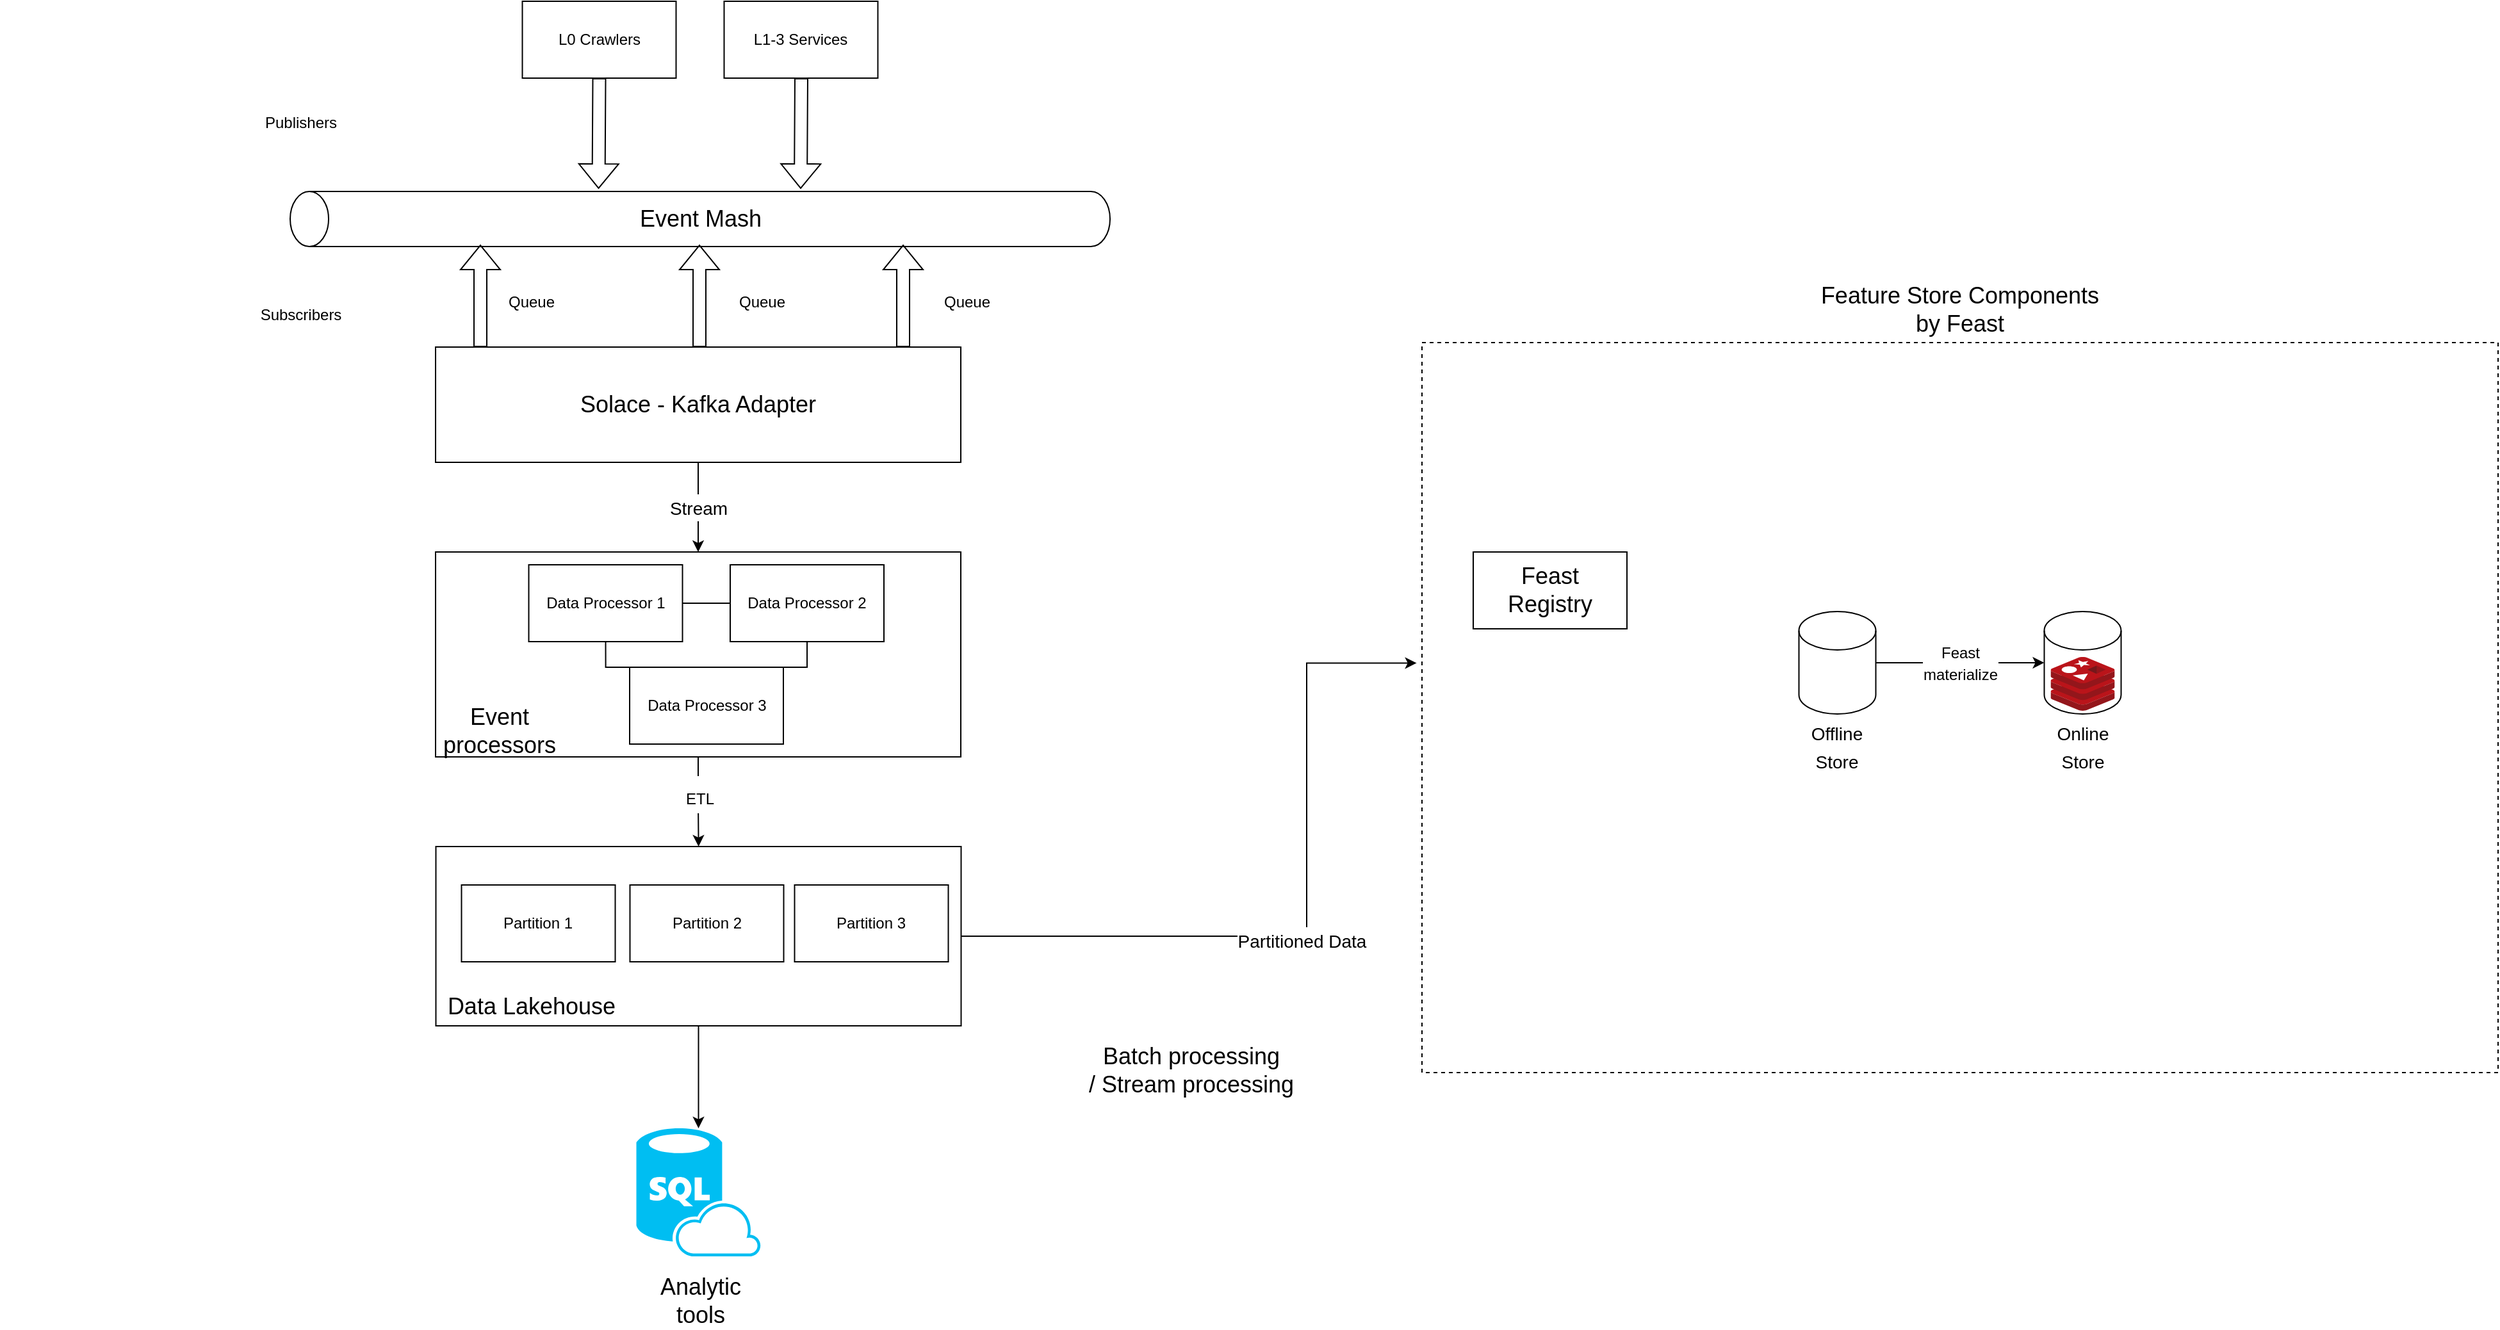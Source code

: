<mxfile version="20.5.1" type="github">
  <diagram id="a7gbFWGGzf8Zfr4ufiJH" name="Page-1">
    <mxGraphModel dx="1426" dy="1320" grid="1" gridSize="10" guides="1" tooltips="1" connect="1" arrows="1" fold="1" page="1" pageScale="1" pageWidth="1654" pageHeight="1169" math="0" shadow="0">
      <root>
        <mxCell id="0" />
        <mxCell id="1" parent="0" />
        <mxCell id="3eLNF5xgnCl6N7QSNLwA-77" value="" style="rounded=0;whiteSpace=wrap;html=1;fontSize=18;dashed=1;" vertex="1" parent="1">
          <mxGeometry x="1280" y="296.47" width="840" height="570" as="geometry" />
        </mxCell>
        <mxCell id="3eLNF5xgnCl6N7QSNLwA-1" value="" style="shape=cylinder3;whiteSpace=wrap;html=1;boundedLbl=1;backgroundOutline=1;size=15;rotation=-90;" vertex="1" parent="1">
          <mxGeometry x="695" y="-120" width="43" height="640" as="geometry" />
        </mxCell>
        <mxCell id="3eLNF5xgnCl6N7QSNLwA-2" value="&lt;font style=&quot;font-size: 18px;&quot;&gt;Event Mash&lt;/font&gt;" style="text;html=1;strokeColor=none;fillColor=none;align=center;verticalAlign=middle;whiteSpace=wrap;rounded=0;" vertex="1" parent="1">
          <mxGeometry x="647.25" y="187.5" width="139.5" height="25" as="geometry" />
        </mxCell>
        <mxCell id="3eLNF5xgnCl6N7QSNLwA-3" value="" style="shape=flexArrow;endArrow=classic;html=1;rounded=0;" edge="1" parent="1">
          <mxGeometry width="50" height="50" relative="1" as="geometry">
            <mxPoint x="545" y="300" as="sourcePoint" />
            <mxPoint x="545" y="220" as="targetPoint" />
          </mxGeometry>
        </mxCell>
        <mxCell id="3eLNF5xgnCl6N7QSNLwA-4" value="Queue" style="text;html=1;strokeColor=none;fillColor=none;align=center;verticalAlign=middle;whiteSpace=wrap;rounded=0;" vertex="1" parent="1">
          <mxGeometry x="555" y="250" width="60" height="30" as="geometry" />
        </mxCell>
        <mxCell id="3eLNF5xgnCl6N7QSNLwA-5" value="" style="shape=flexArrow;endArrow=classic;html=1;rounded=0;" edge="1" parent="1">
          <mxGeometry width="50" height="50" relative="1" as="geometry">
            <mxPoint x="716" y="300" as="sourcePoint" />
            <mxPoint x="716" y="220" as="targetPoint" />
          </mxGeometry>
        </mxCell>
        <mxCell id="3eLNF5xgnCl6N7QSNLwA-6" value="Queue" style="text;html=1;strokeColor=none;fillColor=none;align=center;verticalAlign=middle;whiteSpace=wrap;rounded=0;" vertex="1" parent="1">
          <mxGeometry x="895" y="250" width="60" height="30" as="geometry" />
        </mxCell>
        <mxCell id="3eLNF5xgnCl6N7QSNLwA-7" value="" style="shape=flexArrow;endArrow=classic;html=1;rounded=0;" edge="1" parent="1">
          <mxGeometry width="50" height="50" relative="1" as="geometry">
            <mxPoint x="875" y="300" as="sourcePoint" />
            <mxPoint x="875" y="220" as="targetPoint" />
          </mxGeometry>
        </mxCell>
        <mxCell id="3eLNF5xgnCl6N7QSNLwA-8" value="Queue" style="text;html=1;strokeColor=none;fillColor=none;align=center;verticalAlign=middle;whiteSpace=wrap;rounded=0;" vertex="1" parent="1">
          <mxGeometry x="735" y="250" width="60" height="30" as="geometry" />
        </mxCell>
        <mxCell id="3eLNF5xgnCl6N7QSNLwA-9" value="" style="shape=image;verticalLabelPosition=bottom;labelBackgroundColor=default;verticalAlign=top;aspect=fixed;imageAspect=0;image=https://solace.com/wp-content/uploads/2019/01/Solace-logo-green.png;" vertex="1" parent="1">
          <mxGeometry x="1055" y="176.47" width="170" height="47.07" as="geometry" />
        </mxCell>
        <mxCell id="3eLNF5xgnCl6N7QSNLwA-10" value="L0 Crawlers" style="rounded=0;whiteSpace=wrap;html=1;" vertex="1" parent="1">
          <mxGeometry x="577.75" y="30" width="120" height="60" as="geometry" />
        </mxCell>
        <mxCell id="3eLNF5xgnCl6N7QSNLwA-11" value="L1-3 Services" style="rounded=0;whiteSpace=wrap;html=1;" vertex="1" parent="1">
          <mxGeometry x="735.25" y="30" width="120" height="60" as="geometry" />
        </mxCell>
        <mxCell id="3eLNF5xgnCl6N7QSNLwA-12" value="" style="shape=flexArrow;endArrow=classic;html=1;rounded=0;exitX=0.5;exitY=1;exitDx=0;exitDy=0;" edge="1" parent="1" source="3eLNF5xgnCl6N7QSNLwA-10">
          <mxGeometry width="50" height="50" relative="1" as="geometry">
            <mxPoint x="637.25" y="76.47" as="sourcePoint" />
            <mxPoint x="637.25" y="176.47" as="targetPoint" />
          </mxGeometry>
        </mxCell>
        <mxCell id="3eLNF5xgnCl6N7QSNLwA-13" value="" style="shape=flexArrow;endArrow=classic;html=1;rounded=0;exitX=0.5;exitY=1;exitDx=0;exitDy=0;" edge="1" parent="1">
          <mxGeometry width="50" height="50" relative="1" as="geometry">
            <mxPoint x="795.5" y="90" as="sourcePoint" />
            <mxPoint x="795" y="176.47" as="targetPoint" />
          </mxGeometry>
        </mxCell>
        <mxCell id="3eLNF5xgnCl6N7QSNLwA-46" style="edgeStyle=orthogonalEdgeStyle;rounded=0;orthogonalLoop=1;jettySize=auto;html=1;exitX=0.5;exitY=1;exitDx=0;exitDy=0;endArrow=classic;endFill=1;" edge="1" parent="1" source="3eLNF5xgnCl6N7QSNLwA-14" target="3eLNF5xgnCl6N7QSNLwA-45">
          <mxGeometry relative="1" as="geometry" />
        </mxCell>
        <mxCell id="3eLNF5xgnCl6N7QSNLwA-58" value="&lt;font style=&quot;font-size: 12px;&quot;&gt;ETL&lt;/font&gt;" style="edgeLabel;html=1;align=center;verticalAlign=middle;resizable=0;points=[];fontSize=24;" vertex="1" connectable="0" parent="3eLNF5xgnCl6N7QSNLwA-46">
          <mxGeometry x="-0.182" y="1" relative="1" as="geometry">
            <mxPoint as="offset" />
          </mxGeometry>
        </mxCell>
        <mxCell id="3eLNF5xgnCl6N7QSNLwA-14" value="" style="rounded=0;whiteSpace=wrap;html=1;" vertex="1" parent="1">
          <mxGeometry x="510" y="460" width="410" height="160" as="geometry" />
        </mxCell>
        <mxCell id="3eLNF5xgnCl6N7QSNLwA-23" style="edgeStyle=orthogonalEdgeStyle;rounded=0;orthogonalLoop=1;jettySize=auto;html=1;exitX=1;exitY=0.5;exitDx=0;exitDy=0;endArrow=none;endFill=0;" edge="1" parent="1" source="3eLNF5xgnCl6N7QSNLwA-15" target="3eLNF5xgnCl6N7QSNLwA-16">
          <mxGeometry relative="1" as="geometry" />
        </mxCell>
        <mxCell id="3eLNF5xgnCl6N7QSNLwA-24" style="edgeStyle=orthogonalEdgeStyle;rounded=0;orthogonalLoop=1;jettySize=auto;html=1;exitX=0.5;exitY=1;exitDx=0;exitDy=0;entryX=0.5;entryY=0;entryDx=0;entryDy=0;endArrow=none;endFill=0;" edge="1" parent="1" source="3eLNF5xgnCl6N7QSNLwA-15" target="3eLNF5xgnCl6N7QSNLwA-17">
          <mxGeometry relative="1" as="geometry" />
        </mxCell>
        <mxCell id="3eLNF5xgnCl6N7QSNLwA-15" value="Data Processor 1" style="rounded=0;whiteSpace=wrap;html=1;" vertex="1" parent="1">
          <mxGeometry x="582.75" y="470" width="120" height="60" as="geometry" />
        </mxCell>
        <mxCell id="3eLNF5xgnCl6N7QSNLwA-25" style="edgeStyle=orthogonalEdgeStyle;rounded=0;orthogonalLoop=1;jettySize=auto;html=1;exitX=0.5;exitY=1;exitDx=0;exitDy=0;entryX=0.821;entryY=0;entryDx=0;entryDy=0;entryPerimeter=0;endArrow=none;endFill=0;" edge="1" parent="1" source="3eLNF5xgnCl6N7QSNLwA-16" target="3eLNF5xgnCl6N7QSNLwA-17">
          <mxGeometry relative="1" as="geometry" />
        </mxCell>
        <mxCell id="3eLNF5xgnCl6N7QSNLwA-16" value="Data Processor 2" style="rounded=0;whiteSpace=wrap;html=1;" vertex="1" parent="1">
          <mxGeometry x="740" y="470" width="120" height="60" as="geometry" />
        </mxCell>
        <mxCell id="3eLNF5xgnCl6N7QSNLwA-17" value="Data Processor 3" style="rounded=0;whiteSpace=wrap;html=1;" vertex="1" parent="1">
          <mxGeometry x="661.5" y="550" width="120" height="60" as="geometry" />
        </mxCell>
        <mxCell id="3eLNF5xgnCl6N7QSNLwA-19" value="Publishers" style="text;html=1;strokeColor=none;fillColor=none;align=center;verticalAlign=middle;whiteSpace=wrap;rounded=0;" vertex="1" parent="1">
          <mxGeometry x="375" y="110" width="60" height="30" as="geometry" />
        </mxCell>
        <mxCell id="3eLNF5xgnCl6N7QSNLwA-20" value="Subscribers" style="text;html=1;strokeColor=none;fillColor=none;align=center;verticalAlign=middle;whiteSpace=wrap;rounded=0;" vertex="1" parent="1">
          <mxGeometry x="375" y="260" width="60" height="30" as="geometry" />
        </mxCell>
        <mxCell id="3eLNF5xgnCl6N7QSNLwA-28" value="&lt;font style=&quot;font-size: 18px;&quot;&gt;Event&lt;br&gt;processors&lt;/font&gt;" style="text;html=1;strokeColor=none;fillColor=none;align=center;verticalAlign=middle;whiteSpace=wrap;rounded=0;" vertex="1" parent="1">
          <mxGeometry x="485.25" y="585" width="150" height="30" as="geometry" />
        </mxCell>
        <mxCell id="3eLNF5xgnCl6N7QSNLwA-33" value="" style="shape=image;verticalLabelPosition=bottom;labelBackgroundColor=default;verticalAlign=top;aspect=fixed;imageAspect=0;image=https://avatars.githubusercontent.com/u/57027613?s=280&amp;v=4;" vertex="1" parent="1">
          <mxGeometry x="2000" y="176.47" width="110" height="110" as="geometry" />
        </mxCell>
        <mxCell id="3eLNF5xgnCl6N7QSNLwA-84" style="edgeStyle=orthogonalEdgeStyle;rounded=0;orthogonalLoop=1;jettySize=auto;html=1;exitX=1;exitY=0.5;exitDx=0;exitDy=0;entryX=-0.005;entryY=0.439;entryDx=0;entryDy=0;entryPerimeter=0;fontSize=18;startArrow=none;startFill=0;endArrow=classic;endFill=1;" edge="1" parent="1" source="3eLNF5xgnCl6N7QSNLwA-45" target="3eLNF5xgnCl6N7QSNLwA-77">
          <mxGeometry relative="1" as="geometry">
            <Array as="points">
              <mxPoint x="1190" y="760" />
              <mxPoint x="1190" y="547" />
            </Array>
          </mxGeometry>
        </mxCell>
        <mxCell id="3eLNF5xgnCl6N7QSNLwA-85" value="&lt;font style=&quot;font-size: 14px;&quot;&gt;Partitioned Data&lt;/font&gt;" style="edgeLabel;html=1;align=center;verticalAlign=middle;resizable=0;points=[];fontSize=18;" vertex="1" connectable="0" parent="3eLNF5xgnCl6N7QSNLwA-84">
          <mxGeometry x="-0.076" y="-3" relative="1" as="geometry">
            <mxPoint x="2" as="offset" />
          </mxGeometry>
        </mxCell>
        <mxCell id="3eLNF5xgnCl6N7QSNLwA-89" style="edgeStyle=orthogonalEdgeStyle;rounded=0;orthogonalLoop=1;jettySize=auto;html=1;fontSize=18;startArrow=none;startFill=0;endArrow=classic;endFill=1;" edge="1" parent="1" source="3eLNF5xgnCl6N7QSNLwA-45" target="3eLNF5xgnCl6N7QSNLwA-88">
          <mxGeometry relative="1" as="geometry" />
        </mxCell>
        <mxCell id="3eLNF5xgnCl6N7QSNLwA-45" value="" style="rounded=0;whiteSpace=wrap;html=1;" vertex="1" parent="1">
          <mxGeometry x="510.25" y="690" width="410" height="140" as="geometry" />
        </mxCell>
        <mxCell id="3eLNF5xgnCl6N7QSNLwA-47" value="Partition 1" style="rounded=0;whiteSpace=wrap;html=1;" vertex="1" parent="1">
          <mxGeometry x="530.25" y="720" width="120" height="60" as="geometry" />
        </mxCell>
        <mxCell id="3eLNF5xgnCl6N7QSNLwA-48" value="Partition 2" style="rounded=0;whiteSpace=wrap;html=1;" vertex="1" parent="1">
          <mxGeometry x="661.75" y="720" width="120" height="60" as="geometry" />
        </mxCell>
        <mxCell id="3eLNF5xgnCl6N7QSNLwA-49" value="Partition 3" style="rounded=0;whiteSpace=wrap;html=1;" vertex="1" parent="1">
          <mxGeometry x="790.25" y="720" width="120" height="60" as="geometry" />
        </mxCell>
        <mxCell id="3eLNF5xgnCl6N7QSNLwA-50" value="&lt;font style=&quot;font-size: 18px;&quot;&gt;Data Lakehouse&lt;/font&gt;" style="text;html=1;strokeColor=none;fillColor=none;align=center;verticalAlign=middle;whiteSpace=wrap;rounded=0;" vertex="1" parent="1">
          <mxGeometry x="510.25" y="800" width="149.75" height="30" as="geometry" />
        </mxCell>
        <mxCell id="3eLNF5xgnCl6N7QSNLwA-53" value="" style="shape=image;verticalLabelPosition=bottom;labelBackgroundColor=default;verticalAlign=top;aspect=fixed;imageAspect=0;image=https://upload.wikimedia.org/wikipedia/commons/thumb/4/47/Apache_Parquet_logo.svg/2560px-Apache_Parquet_logo.svg.png;" vertex="1" parent="1">
          <mxGeometry x="790.25" y="800" width="120" height="24.46" as="geometry" />
        </mxCell>
        <mxCell id="3eLNF5xgnCl6N7QSNLwA-54" value="" style="shape=image;verticalLabelPosition=bottom;labelBackgroundColor=default;verticalAlign=top;aspect=fixed;imageAspect=0;image=https://blog.knoldus.com/wp-content/uploads/2022/03/spark_streaming_logo.png;" vertex="1" parent="1">
          <mxGeometry x="940" y="476.92" width="200" height="126.15" as="geometry" />
        </mxCell>
        <mxCell id="3eLNF5xgnCl6N7QSNLwA-65" value="&lt;font style=&quot;font-size: 14px;&quot;&gt;Stream&lt;/font&gt;" style="edgeStyle=orthogonalEdgeStyle;rounded=0;orthogonalLoop=1;jettySize=auto;html=1;exitX=0.5;exitY=1;exitDx=0;exitDy=0;fontSize=18;endArrow=classic;endFill=1;" edge="1" parent="1" source="3eLNF5xgnCl6N7QSNLwA-63" target="3eLNF5xgnCl6N7QSNLwA-14">
          <mxGeometry relative="1" as="geometry" />
        </mxCell>
        <mxCell id="3eLNF5xgnCl6N7QSNLwA-63" value="&lt;font style=&quot;font-size: 18px;&quot;&gt;Solace - Kafka Adapter&lt;/font&gt;" style="rounded=0;whiteSpace=wrap;html=1;fontSize=12;align=center;" vertex="1" parent="1">
          <mxGeometry x="510" y="300" width="410" height="90" as="geometry" />
        </mxCell>
        <mxCell id="3eLNF5xgnCl6N7QSNLwA-64" value="" style="shape=image;verticalLabelPosition=bottom;labelBackgroundColor=default;verticalAlign=top;aspect=fixed;imageAspect=0;image=https://upload.wikimedia.org/wikipedia/commons/thumb/5/53/Apache_kafka_wordtype.svg/2560px-Apache_kafka_wordtype.svg.png;" vertex="1" parent="1">
          <mxGeometry x="940" y="300" width="190" height="95" as="geometry" />
        </mxCell>
        <mxCell id="3eLNF5xgnCl6N7QSNLwA-67" value="" style="shape=image;verticalLabelPosition=bottom;labelBackgroundColor=default;verticalAlign=top;aspect=fixed;imageAspect=0;image=https://www.katacoda.com/kubeflow/avatar;" vertex="1" parent="1">
          <mxGeometry x="170" y="650" width="140" height="140" as="geometry" />
        </mxCell>
        <mxCell id="3eLNF5xgnCl6N7QSNLwA-74" value="&lt;font style=&quot;font-size: 12px;&quot;&gt;Feast&lt;br&gt;materialize&lt;/font&gt;" style="edgeStyle=orthogonalEdgeStyle;rounded=0;orthogonalLoop=1;jettySize=auto;html=1;exitX=1;exitY=0.5;exitDx=0;exitDy=0;exitPerimeter=0;entryX=0;entryY=0.5;entryDx=0;entryDy=0;entryPerimeter=0;fontSize=14;endArrow=classic;endFill=1;" edge="1" parent="1" source="3eLNF5xgnCl6N7QSNLwA-69" target="3eLNF5xgnCl6N7QSNLwA-71">
          <mxGeometry relative="1" as="geometry" />
        </mxCell>
        <mxCell id="3eLNF5xgnCl6N7QSNLwA-69" value="" style="shape=cylinder3;whiteSpace=wrap;html=1;boundedLbl=1;backgroundOutline=1;size=15;fontSize=18;" vertex="1" parent="1">
          <mxGeometry x="1574.25" y="506.47" width="60" height="80" as="geometry" />
        </mxCell>
        <mxCell id="3eLNF5xgnCl6N7QSNLwA-70" value="&lt;font style=&quot;font-size: 14px;&quot;&gt;Offline Store&lt;/font&gt;" style="text;html=1;strokeColor=none;fillColor=none;align=center;verticalAlign=middle;whiteSpace=wrap;rounded=0;fontSize=18;" vertex="1" parent="1">
          <mxGeometry x="1574.25" y="597.47" width="60" height="30" as="geometry" />
        </mxCell>
        <mxCell id="3eLNF5xgnCl6N7QSNLwA-71" value="" style="shape=cylinder3;whiteSpace=wrap;html=1;boundedLbl=1;backgroundOutline=1;size=15;fontSize=18;" vertex="1" parent="1">
          <mxGeometry x="1765.75" y="506.47" width="60" height="80" as="geometry" />
        </mxCell>
        <mxCell id="3eLNF5xgnCl6N7QSNLwA-72" value="&lt;font style=&quot;font-size: 14px;&quot;&gt;Online Store&lt;/font&gt;" style="text;html=1;strokeColor=none;fillColor=none;align=center;verticalAlign=middle;whiteSpace=wrap;rounded=0;fontSize=18;" vertex="1" parent="1">
          <mxGeometry x="1765.75" y="597.47" width="60" height="30" as="geometry" />
        </mxCell>
        <mxCell id="3eLNF5xgnCl6N7QSNLwA-73" value="" style="sketch=0;aspect=fixed;html=1;points=[];align=center;image;fontSize=12;image=img/lib/mscae/Cache_Redis_Product.svg;" vertex="1" parent="1">
          <mxGeometry x="1770.75" y="541.97" width="50" height="42" as="geometry" />
        </mxCell>
        <mxCell id="3eLNF5xgnCl6N7QSNLwA-78" value="Feature Store Components by Feast" style="text;html=1;strokeColor=none;fillColor=none;align=center;verticalAlign=middle;whiteSpace=wrap;rounded=0;fontSize=18;" vertex="1" parent="1">
          <mxGeometry x="1585" y="256.47" width="230" height="30" as="geometry" />
        </mxCell>
        <mxCell id="3eLNF5xgnCl6N7QSNLwA-86" value="Feast&lt;br&gt;Registry" style="rounded=0;whiteSpace=wrap;html=1;fontSize=18;" vertex="1" parent="1">
          <mxGeometry x="1320" y="460" width="120" height="60" as="geometry" />
        </mxCell>
        <mxCell id="3eLNF5xgnCl6N7QSNLwA-88" value="" style="verticalLabelPosition=bottom;html=1;verticalAlign=top;align=center;strokeColor=none;fillColor=#00BEF2;shape=mxgraph.azure.sql_database_sql_azure;fontSize=18;" vertex="1" parent="1">
          <mxGeometry x="666.75" y="910" width="97" height="100" as="geometry" />
        </mxCell>
        <mxCell id="3eLNF5xgnCl6N7QSNLwA-90" value="Analytic tools" style="text;html=1;strokeColor=none;fillColor=none;align=center;verticalAlign=middle;whiteSpace=wrap;rounded=0;fontSize=18;" vertex="1" parent="1">
          <mxGeometry x="687" y="1030" width="60" height="30" as="geometry" />
        </mxCell>
        <mxCell id="3eLNF5xgnCl6N7QSNLwA-91" value="Batch processing&lt;br&gt;/ Stream processing" style="text;html=1;strokeColor=none;fillColor=none;align=center;verticalAlign=middle;whiteSpace=wrap;rounded=0;fontSize=18;" vertex="1" parent="1">
          <mxGeometry x="1000" y="850" width="200" height="30" as="geometry" />
        </mxCell>
      </root>
    </mxGraphModel>
  </diagram>
</mxfile>
